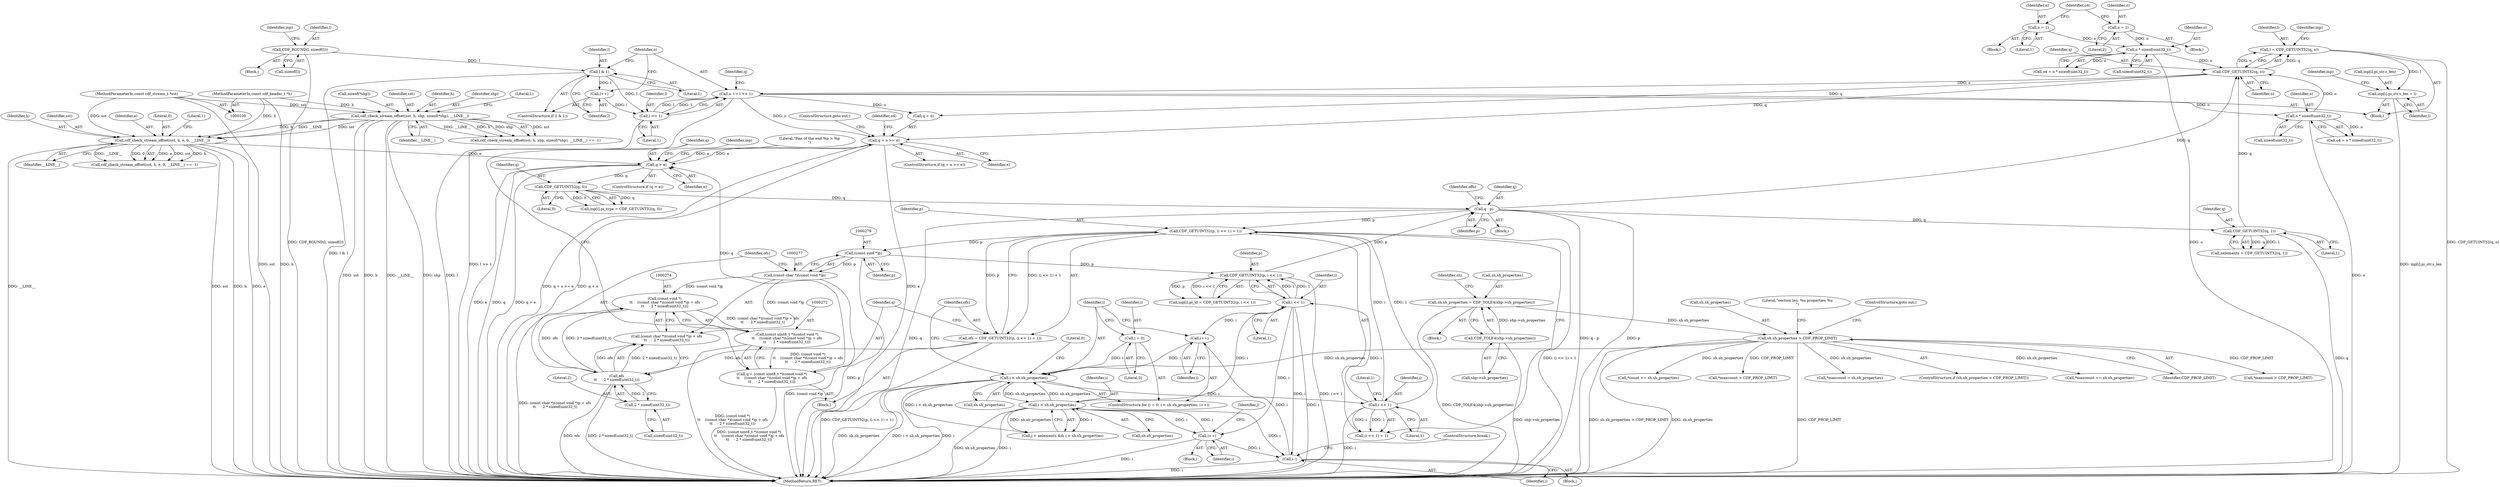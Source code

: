 digraph "0_file_f97486ef5dc3e8735440edc4fc8808c63e1a3ef0@array" {
"1000718" [label="(Call,inp[i].pi_str.s_len = l)"];
"1000713" [label="(Call,l = CDF_GETUINT32(q, o))"];
"1000715" [label="(Call,CDF_GETUINT32(q, o))"];
"1000352" [label="(Call,CDF_GETUINT32(q, 1))"];
"1000337" [label="(Call,q - p)"];
"1000316" [label="(Call,CDF_GETUINT32(q, 0))"];
"1000288" [label="(Call,q > e)"];
"1000269" [label="(Call,q = (const uint8_t *)(const void *)\n\t\t    ((const char *)(const void *)p + ofs\n\t\t    - 2 * sizeof(uint32_t)))"];
"1000271" [label="(Call,(const uint8_t *)(const void *)\n\t\t    ((const char *)(const void *)p + ofs\n\t\t    - 2 * sizeof(uint32_t)))"];
"1000273" [label="(Call,(const void *)\n\t\t    ((const char *)(const void *)p + ofs\n\t\t    - 2 * sizeof(uint32_t)))"];
"1000276" [label="(Call,(const char *)(const void *)p)"];
"1000278" [label="(Call,(const void *)p)"];
"1000262" [label="(Call,CDF_GETUINT32(p, (i << 1) + 1))"];
"1000265" [label="(Call,i << 1)"];
"1000251" [label="(Call,i < sh.sh_properties)"];
"1000256" [label="(Call,i++)"];
"1000787" [label="(Call,i--)"];
"1000709" [label="(Call,i++)"];
"1000701" [label="(Call,i < sh.sh_properties)"];
"1000307" [label="(Call,i << 1)"];
"1000248" [label="(Call,i = 0)"];
"1000177" [label="(Call,sh.sh_properties > CDF_PROP_LIMIT)"];
"1000168" [label="(Call,sh.sh_properties = CDF_TOLE4(shp->sh_properties))"];
"1000172" [label="(Call,CDF_TOLE4(shp->sh_properties))"];
"1000281" [label="(Call,ofs\n\t\t    - 2 * sizeof(uint32_t))"];
"1000260" [label="(Call,ofs = CDF_GETUINT32(p, (i << 1) + 1))"];
"1000283" [label="(Call,2 * sizeof(uint32_t))"];
"1000238" [label="(Call,cdf_check_stream_offset(sst, h, e, 0, __LINE__))"];
"1000138" [label="(Call,cdf_check_stream_offset(sst, h, shp, sizeof(*shp), __LINE__))"];
"1000101" [label="(MethodParameterIn,const cdf_stream_t *sst)"];
"1000102" [label="(MethodParameterIn,const cdf_header_t *h)"];
"1000775" [label="(Call,q + o >= e)"];
"1000769" [label="(Call,o += l >> 1)"];
"1000771" [label="(Call,l >> 1)"];
"1000764" [label="(Call,l & 1)"];
"1000752" [label="(Call,CDF_ROUND(l, sizeof(l)))"];
"1000767" [label="(Call,l++)"];
"1000305" [label="(Call,CDF_GETUINT32(p, i << 1))"];
"1000376" [label="(Call,o * sizeof(uint32_t))"];
"1000363" [label="(Call,o = 2)"];
"1000371" [label="(Call,o = 1)"];
"1000783" [label="(Call,o * sizeof(uint32_t))"];
"1000376" [label="(Call,o * sizeof(uint32_t))"];
"1000766" [label="(Literal,1)"];
"1000276" [label="(Call,(const char *)(const void *)p)"];
"1000770" [label="(Identifier,o)"];
"1000763" [label="(ControlStructure,if (l & 1))"];
"1000249" [label="(Identifier,i)"];
"1000198" [label="(Call,*maxcount > CDF_PROP_LIMIT)"];
"1000182" [label="(ControlStructure,goto out;)"];
"1000783" [label="(Call,o * sizeof(uint32_t))"];
"1000714" [label="(Identifier,l)"];
"1000722" [label="(Identifier,inp)"];
"1000788" [label="(Identifier,i)"];
"1000168" [label="(Call,sh.sh_properties = CDF_TOLE4(shp->sh_properties))"];
"1000703" [label="(Call,sh.sh_properties)"];
"1000338" [label="(Identifier,q)"];
"1000248" [label="(Call,i = 0)"];
"1000287" [label="(ControlStructure,if (q > e))"];
"1000774" [label="(ControlStructure,if (q + o >= e))"];
"1000288" [label="(Call,q > e)"];
"1000365" [label="(Literal,2)"];
"1000173" [label="(Call,shp->sh_properties)"];
"1000337" [label="(Call,q - p)"];
"1000782" [label="(Identifier,o4)"];
"1000269" [label="(Call,q = (const uint8_t *)(const void *)\n\t\t    ((const char *)(const void *)p + ofs\n\t\t    - 2 * sizeof(uint32_t)))"];
"1000280" [label="(Identifier,p)"];
"1000241" [label="(Identifier,e)"];
"1000267" [label="(Literal,1)"];
"1000764" [label="(Call,l & 1)"];
"1000178" [label="(Call,sh.sh_properties)"];
"1000243" [label="(Identifier,__LINE__)"];
"1000242" [label="(Literal,0)"];
"1000363" [label="(Call,o = 2)"];
"1000142" [label="(Call,sizeof(*shp))"];
"1000784" [label="(Identifier,o)"];
"1000375" [label="(Identifier,o4)"];
"1000711" [label="(Block,)"];
"1000771" [label="(Call,l >> 1)"];
"1000715" [label="(Call,CDF_GETUINT32(q, o))"];
"1000230" [label="(Call,*count += sh.sh_properties)"];
"1000273" [label="(Call,(const void *)\n\t\t    ((const char *)(const void *)p + ofs\n\t\t    - 2 * sizeof(uint32_t)))"];
"1000777" [label="(Identifier,q)"];
"1000306" [label="(Identifier,p)"];
"1000139" [label="(Identifier,sst)"];
"1000305" [label="(Call,CDF_GETUINT32(p, i << 1))"];
"1000845" [label="(Literal,0)"];
"1000310" [label="(Call,inp[i].pi_type = CDF_GETUINT32(q, 0))"];
"1000662" [label="(Call,*maxcount > CDF_PROP_LIMIT)"];
"1000169" [label="(Call,sh.sh_properties)"];
"1000752" [label="(Call,CDF_ROUND(l, sizeof(l)))"];
"1000373" [label="(Literal,1)"];
"1000281" [label="(Call,ofs\n\t\t    - 2 * sizeof(uint32_t))"];
"1000371" [label="(Call,o = 1)"];
"1000316" [label="(Call,CDF_GETUINT32(q, 0))"];
"1000765" [label="(Identifier,l)"];
"1000702" [label="(Identifier,i)"];
"1000759" [label="(Identifier,inp)"];
"1000138" [label="(Call,cdf_check_stream_offset(sst, h, shp, sizeof(*shp), __LINE__))"];
"1000853" [label="(MethodReturn,RET)"];
"1000179" [label="(Identifier,sh)"];
"1000211" [label="(Call,*maxcount = sh.sh_properties)"];
"1000101" [label="(MethodParameterIn,const cdf_stream_t *sst)"];
"1000780" [label="(ControlStructure,goto out;)"];
"1000102" [label="(MethodParameterIn,const cdf_header_t *h)"];
"1000769" [label="(Call,o += l >> 1)"];
"1000309" [label="(Literal,1)"];
"1000779" [label="(Identifier,e)"];
"1000318" [label="(Literal,0)"];
"1000250" [label="(Literal,0)"];
"1000253" [label="(Call,sh.sh_properties)"];
"1000718" [label="(Call,inp[i].pi_str.s_len = l)"];
"1000264" [label="(Call,(i << 1) + 1)"];
"1000354" [label="(Literal,1)"];
"1000282" [label="(Identifier,ofs)"];
"1000353" [label="(Identifier,q)"];
"1000245" [label="(Literal,1)"];
"1000145" [label="(Identifier,__LINE__)"];
"1000265" [label="(Call,i << 1)"];
"1000302" [label="(Identifier,inp)"];
"1000299" [label="(Call,inp[i].pi_id = CDF_GETUINT32(p, i << 1))"];
"1000140" [label="(Identifier,h)"];
"1000768" [label="(Identifier,l)"];
"1000263" [label="(Identifier,p)"];
"1000775" [label="(Call,q + o >= e)"];
"1000271" [label="(Call,(const uint8_t *)(const void *)\n\t\t    ((const char *)(const void *)p + ofs\n\t\t    - 2 * sizeof(uint32_t)))"];
"1000172" [label="(Call,CDF_TOLE4(shp->sh_properties))"];
"1000185" [label="(Literal,\"section len: %u properties %u\n\")"];
"1000767" [label="(Call,l++)"];
"1000262" [label="(Call,CDF_GETUINT32(p, (i << 1) + 1))"];
"1000699" [label="(Identifier,j)"];
"1000349" [label="(Block,)"];
"1000401" [label="(Block,)"];
"1000374" [label="(Call,o4 = o * sizeof(uint32_t))"];
"1000270" [label="(Identifier,q)"];
"1000239" [label="(Identifier,sst)"];
"1000176" [label="(ControlStructure,if (sh.sh_properties > CDF_PROP_LIMIT))"];
"1000203" [label="(Call,*maxcount += sh.sh_properties)"];
"1000257" [label="(Identifier,i)"];
"1000137" [label="(Call,cdf_check_stream_offset(sst, h, shp, sizeof(*shp), __LINE__) == -1)"];
"1000787" [label="(Call,i--)"];
"1000378" [label="(Call,sizeof(uint32_t))"];
"1000789" [label="(ControlStructure,break;)"];
"1000710" [label="(Identifier,i)"];
"1000726" [label="(Identifier,l)"];
"1000177" [label="(Call,sh.sh_properties > CDF_PROP_LIMIT)"];
"1000364" [label="(Identifier,o)"];
"1000754" [label="(Call,sizeof(l))"];
"1000275" [label="(Call,(const char *)(const void *)p + ofs\n\t\t    - 2 * sizeof(uint32_t))"];
"1000753" [label="(Identifier,l)"];
"1000339" [label="(Identifier,p)"];
"1000367" [label="(Block,)"];
"1000283" [label="(Call,2 * sizeof(uint32_t))"];
"1000289" [label="(Identifier,q)"];
"1000731" [label="(Identifier,inp)"];
"1000260" [label="(Call,ofs = CDF_GETUINT32(p, (i << 1) + 1))"];
"1000251" [label="(Call,i < sh.sh_properties)"];
"1000697" [label="(Call,j < nelements && i < sh.sh_properties)"];
"1000181" [label="(Identifier,CDF_PROP_LIMIT)"];
"1000240" [label="(Identifier,h)"];
"1000268" [label="(Literal,1)"];
"1000256" [label="(Call,i++)"];
"1000372" [label="(Identifier,o)"];
"1000350" [label="(Call,nelements = CDF_GETUINT32(q, 1))"];
"1000258" [label="(Block,)"];
"1000706" [label="(Block,)"];
"1000307" [label="(Call,i << 1)"];
"1000352" [label="(Call,CDF_GETUINT32(q, 1))"];
"1000716" [label="(Identifier,q)"];
"1000278" [label="(Call,(const void *)p)"];
"1000717" [label="(Identifier,o)"];
"1000284" [label="(Literal,2)"];
"1000252" [label="(Identifier,i)"];
"1000141" [label="(Identifier,shp)"];
"1000773" [label="(Literal,1)"];
"1000308" [label="(Identifier,i)"];
"1000377" [label="(Identifier,o)"];
"1000785" [label="(Call,sizeof(uint32_t))"];
"1000772" [label="(Identifier,l)"];
"1000340" [label="(Identifier,offs)"];
"1000290" [label="(Identifier,e)"];
"1000751" [label="(Block,)"];
"1000247" [label="(ControlStructure,for (i = 0; i < sh.sh_properties; i++))"];
"1000781" [label="(Call,o4 = o * sizeof(uint32_t))"];
"1000776" [label="(Call,q + o)"];
"1000317" [label="(Identifier,q)"];
"1000238" [label="(Call,cdf_check_stream_offset(sst, h, e, 0, __LINE__))"];
"1000107" [label="(Block,)"];
"1000261" [label="(Identifier,ofs)"];
"1000237" [label="(Call,cdf_check_stream_offset(sst, h, e, 0, __LINE__) == -1)"];
"1000719" [label="(Call,inp[i].pi_str.s_len)"];
"1000285" [label="(Call,sizeof(uint32_t))"];
"1000701" [label="(Call,i < sh.sh_properties)"];
"1000709" [label="(Call,i++)"];
"1000294" [label="(Literal,\"Ran of the end %p > %p\n\")"];
"1000713" [label="(Call,l = CDF_GETUINT32(q, o))"];
"1000266" [label="(Identifier,i)"];
"1000147" [label="(Literal,1)"];
"1000336" [label="(Block,)"];
"1000718" -> "1000711"  [label="AST: "];
"1000718" -> "1000726"  [label="CFG: "];
"1000719" -> "1000718"  [label="AST: "];
"1000726" -> "1000718"  [label="AST: "];
"1000731" -> "1000718"  [label="CFG: "];
"1000718" -> "1000853"  [label="DDG: inp[i].pi_str.s_len"];
"1000713" -> "1000718"  [label="DDG: l"];
"1000713" -> "1000711"  [label="AST: "];
"1000713" -> "1000715"  [label="CFG: "];
"1000714" -> "1000713"  [label="AST: "];
"1000715" -> "1000713"  [label="AST: "];
"1000722" -> "1000713"  [label="CFG: "];
"1000713" -> "1000853"  [label="DDG: CDF_GETUINT32(q, o)"];
"1000715" -> "1000713"  [label="DDG: q"];
"1000715" -> "1000713"  [label="DDG: o"];
"1000715" -> "1000717"  [label="CFG: "];
"1000716" -> "1000715"  [label="AST: "];
"1000717" -> "1000715"  [label="AST: "];
"1000352" -> "1000715"  [label="DDG: q"];
"1000337" -> "1000715"  [label="DDG: q"];
"1000376" -> "1000715"  [label="DDG: o"];
"1000783" -> "1000715"  [label="DDG: o"];
"1000715" -> "1000769"  [label="DDG: o"];
"1000715" -> "1000775"  [label="DDG: q"];
"1000715" -> "1000776"  [label="DDG: q"];
"1000352" -> "1000350"  [label="AST: "];
"1000352" -> "1000354"  [label="CFG: "];
"1000353" -> "1000352"  [label="AST: "];
"1000354" -> "1000352"  [label="AST: "];
"1000350" -> "1000352"  [label="CFG: "];
"1000352" -> "1000853"  [label="DDG: q"];
"1000352" -> "1000350"  [label="DDG: q"];
"1000352" -> "1000350"  [label="DDG: 1"];
"1000337" -> "1000352"  [label="DDG: q"];
"1000337" -> "1000336"  [label="AST: "];
"1000337" -> "1000339"  [label="CFG: "];
"1000338" -> "1000337"  [label="AST: "];
"1000339" -> "1000337"  [label="AST: "];
"1000340" -> "1000337"  [label="CFG: "];
"1000337" -> "1000853"  [label="DDG: p"];
"1000337" -> "1000853"  [label="DDG: q"];
"1000337" -> "1000853"  [label="DDG: q - p"];
"1000337" -> "1000262"  [label="DDG: p"];
"1000316" -> "1000337"  [label="DDG: q"];
"1000305" -> "1000337"  [label="DDG: p"];
"1000316" -> "1000310"  [label="AST: "];
"1000316" -> "1000318"  [label="CFG: "];
"1000317" -> "1000316"  [label="AST: "];
"1000318" -> "1000316"  [label="AST: "];
"1000310" -> "1000316"  [label="CFG: "];
"1000316" -> "1000310"  [label="DDG: q"];
"1000316" -> "1000310"  [label="DDG: 0"];
"1000288" -> "1000316"  [label="DDG: q"];
"1000288" -> "1000287"  [label="AST: "];
"1000288" -> "1000290"  [label="CFG: "];
"1000289" -> "1000288"  [label="AST: "];
"1000290" -> "1000288"  [label="AST: "];
"1000294" -> "1000288"  [label="CFG: "];
"1000302" -> "1000288"  [label="CFG: "];
"1000288" -> "1000853"  [label="DDG: e"];
"1000288" -> "1000853"  [label="DDG: q"];
"1000288" -> "1000853"  [label="DDG: q > e"];
"1000269" -> "1000288"  [label="DDG: q"];
"1000238" -> "1000288"  [label="DDG: e"];
"1000775" -> "1000288"  [label="DDG: e"];
"1000288" -> "1000775"  [label="DDG: e"];
"1000269" -> "1000258"  [label="AST: "];
"1000269" -> "1000271"  [label="CFG: "];
"1000270" -> "1000269"  [label="AST: "];
"1000271" -> "1000269"  [label="AST: "];
"1000289" -> "1000269"  [label="CFG: "];
"1000269" -> "1000853"  [label="DDG: (const uint8_t *)(const void *)\n\t\t    ((const char *)(const void *)p + ofs\n\t\t    - 2 * sizeof(uint32_t))"];
"1000271" -> "1000269"  [label="DDG: (const void *)\n\t\t    ((const char *)(const void *)p + ofs\n\t\t    - 2 * sizeof(uint32_t))"];
"1000271" -> "1000273"  [label="CFG: "];
"1000272" -> "1000271"  [label="AST: "];
"1000273" -> "1000271"  [label="AST: "];
"1000271" -> "1000853"  [label="DDG: (const void *)\n\t\t    ((const char *)(const void *)p + ofs\n\t\t    - 2 * sizeof(uint32_t))"];
"1000273" -> "1000271"  [label="DDG: (const char *)(const void *)p + ofs\n\t\t    - 2 * sizeof(uint32_t)"];
"1000273" -> "1000275"  [label="CFG: "];
"1000274" -> "1000273"  [label="AST: "];
"1000275" -> "1000273"  [label="AST: "];
"1000273" -> "1000853"  [label="DDG: (const char *)(const void *)p + ofs\n\t\t    - 2 * sizeof(uint32_t)"];
"1000276" -> "1000273"  [label="DDG: (const void *)p"];
"1000281" -> "1000273"  [label="DDG: ofs"];
"1000281" -> "1000273"  [label="DDG: 2 * sizeof(uint32_t)"];
"1000276" -> "1000275"  [label="AST: "];
"1000276" -> "1000278"  [label="CFG: "];
"1000277" -> "1000276"  [label="AST: "];
"1000278" -> "1000276"  [label="AST: "];
"1000282" -> "1000276"  [label="CFG: "];
"1000276" -> "1000853"  [label="DDG: (const void *)p"];
"1000276" -> "1000275"  [label="DDG: (const void *)p"];
"1000278" -> "1000276"  [label="DDG: p"];
"1000278" -> "1000280"  [label="CFG: "];
"1000279" -> "1000278"  [label="AST: "];
"1000280" -> "1000278"  [label="AST: "];
"1000278" -> "1000853"  [label="DDG: p"];
"1000262" -> "1000278"  [label="DDG: p"];
"1000278" -> "1000305"  [label="DDG: p"];
"1000262" -> "1000260"  [label="AST: "];
"1000262" -> "1000264"  [label="CFG: "];
"1000263" -> "1000262"  [label="AST: "];
"1000264" -> "1000262"  [label="AST: "];
"1000260" -> "1000262"  [label="CFG: "];
"1000262" -> "1000853"  [label="DDG: (i << 1) + 1"];
"1000262" -> "1000260"  [label="DDG: p"];
"1000262" -> "1000260"  [label="DDG: (i << 1) + 1"];
"1000265" -> "1000262"  [label="DDG: i"];
"1000265" -> "1000262"  [label="DDG: 1"];
"1000265" -> "1000264"  [label="AST: "];
"1000265" -> "1000267"  [label="CFG: "];
"1000266" -> "1000265"  [label="AST: "];
"1000267" -> "1000265"  [label="AST: "];
"1000268" -> "1000265"  [label="CFG: "];
"1000265" -> "1000853"  [label="DDG: i"];
"1000265" -> "1000264"  [label="DDG: i"];
"1000265" -> "1000264"  [label="DDG: 1"];
"1000251" -> "1000265"  [label="DDG: i"];
"1000265" -> "1000307"  [label="DDG: i"];
"1000251" -> "1000247"  [label="AST: "];
"1000251" -> "1000253"  [label="CFG: "];
"1000252" -> "1000251"  [label="AST: "];
"1000253" -> "1000251"  [label="AST: "];
"1000261" -> "1000251"  [label="CFG: "];
"1000845" -> "1000251"  [label="CFG: "];
"1000251" -> "1000853"  [label="DDG: i < sh.sh_properties"];
"1000251" -> "1000853"  [label="DDG: sh.sh_properties"];
"1000251" -> "1000853"  [label="DDG: i"];
"1000256" -> "1000251"  [label="DDG: i"];
"1000248" -> "1000251"  [label="DDG: i"];
"1000701" -> "1000251"  [label="DDG: sh.sh_properties"];
"1000177" -> "1000251"  [label="DDG: sh.sh_properties"];
"1000251" -> "1000697"  [label="DDG: i < sh.sh_properties"];
"1000251" -> "1000701"  [label="DDG: sh.sh_properties"];
"1000256" -> "1000247"  [label="AST: "];
"1000256" -> "1000257"  [label="CFG: "];
"1000257" -> "1000256"  [label="AST: "];
"1000252" -> "1000256"  [label="CFG: "];
"1000787" -> "1000256"  [label="DDG: i"];
"1000307" -> "1000256"  [label="DDG: i"];
"1000787" -> "1000401"  [label="AST: "];
"1000787" -> "1000788"  [label="CFG: "];
"1000788" -> "1000787"  [label="AST: "];
"1000789" -> "1000787"  [label="CFG: "];
"1000787" -> "1000853"  [label="DDG: i"];
"1000709" -> "1000787"  [label="DDG: i"];
"1000701" -> "1000787"  [label="DDG: i"];
"1000307" -> "1000787"  [label="DDG: i"];
"1000709" -> "1000706"  [label="AST: "];
"1000709" -> "1000710"  [label="CFG: "];
"1000710" -> "1000709"  [label="AST: "];
"1000699" -> "1000709"  [label="CFG: "];
"1000709" -> "1000853"  [label="DDG: i"];
"1000709" -> "1000701"  [label="DDG: i"];
"1000701" -> "1000709"  [label="DDG: i"];
"1000307" -> "1000709"  [label="DDG: i"];
"1000701" -> "1000697"  [label="AST: "];
"1000701" -> "1000703"  [label="CFG: "];
"1000702" -> "1000701"  [label="AST: "];
"1000703" -> "1000701"  [label="AST: "];
"1000697" -> "1000701"  [label="CFG: "];
"1000701" -> "1000853"  [label="DDG: i"];
"1000701" -> "1000853"  [label="DDG: sh.sh_properties"];
"1000701" -> "1000697"  [label="DDG: i"];
"1000701" -> "1000697"  [label="DDG: sh.sh_properties"];
"1000307" -> "1000701"  [label="DDG: i"];
"1000307" -> "1000305"  [label="AST: "];
"1000307" -> "1000309"  [label="CFG: "];
"1000308" -> "1000307"  [label="AST: "];
"1000309" -> "1000307"  [label="AST: "];
"1000305" -> "1000307"  [label="CFG: "];
"1000307" -> "1000853"  [label="DDG: i"];
"1000307" -> "1000305"  [label="DDG: i"];
"1000307" -> "1000305"  [label="DDG: 1"];
"1000248" -> "1000247"  [label="AST: "];
"1000248" -> "1000250"  [label="CFG: "];
"1000249" -> "1000248"  [label="AST: "];
"1000250" -> "1000248"  [label="AST: "];
"1000252" -> "1000248"  [label="CFG: "];
"1000177" -> "1000176"  [label="AST: "];
"1000177" -> "1000181"  [label="CFG: "];
"1000178" -> "1000177"  [label="AST: "];
"1000181" -> "1000177"  [label="AST: "];
"1000182" -> "1000177"  [label="CFG: "];
"1000185" -> "1000177"  [label="CFG: "];
"1000177" -> "1000853"  [label="DDG: sh.sh_properties"];
"1000177" -> "1000853"  [label="DDG: CDF_PROP_LIMIT"];
"1000177" -> "1000853"  [label="DDG: sh.sh_properties > CDF_PROP_LIMIT"];
"1000168" -> "1000177"  [label="DDG: sh.sh_properties"];
"1000177" -> "1000198"  [label="DDG: CDF_PROP_LIMIT"];
"1000177" -> "1000203"  [label="DDG: sh.sh_properties"];
"1000177" -> "1000211"  [label="DDG: sh.sh_properties"];
"1000177" -> "1000230"  [label="DDG: sh.sh_properties"];
"1000177" -> "1000662"  [label="DDG: CDF_PROP_LIMIT"];
"1000168" -> "1000107"  [label="AST: "];
"1000168" -> "1000172"  [label="CFG: "];
"1000169" -> "1000168"  [label="AST: "];
"1000172" -> "1000168"  [label="AST: "];
"1000179" -> "1000168"  [label="CFG: "];
"1000168" -> "1000853"  [label="DDG: CDF_TOLE4(shp->sh_properties)"];
"1000172" -> "1000168"  [label="DDG: shp->sh_properties"];
"1000172" -> "1000173"  [label="CFG: "];
"1000173" -> "1000172"  [label="AST: "];
"1000172" -> "1000853"  [label="DDG: shp->sh_properties"];
"1000281" -> "1000275"  [label="AST: "];
"1000281" -> "1000283"  [label="CFG: "];
"1000282" -> "1000281"  [label="AST: "];
"1000283" -> "1000281"  [label="AST: "];
"1000275" -> "1000281"  [label="CFG: "];
"1000281" -> "1000853"  [label="DDG: ofs"];
"1000281" -> "1000853"  [label="DDG: 2 * sizeof(uint32_t)"];
"1000281" -> "1000275"  [label="DDG: ofs"];
"1000281" -> "1000275"  [label="DDG: 2 * sizeof(uint32_t)"];
"1000260" -> "1000281"  [label="DDG: ofs"];
"1000283" -> "1000281"  [label="DDG: 2"];
"1000260" -> "1000258"  [label="AST: "];
"1000261" -> "1000260"  [label="AST: "];
"1000270" -> "1000260"  [label="CFG: "];
"1000260" -> "1000853"  [label="DDG: CDF_GETUINT32(p, (i << 1) + 1)"];
"1000283" -> "1000285"  [label="CFG: "];
"1000284" -> "1000283"  [label="AST: "];
"1000285" -> "1000283"  [label="AST: "];
"1000238" -> "1000237"  [label="AST: "];
"1000238" -> "1000243"  [label="CFG: "];
"1000239" -> "1000238"  [label="AST: "];
"1000240" -> "1000238"  [label="AST: "];
"1000241" -> "1000238"  [label="AST: "];
"1000242" -> "1000238"  [label="AST: "];
"1000243" -> "1000238"  [label="AST: "];
"1000245" -> "1000238"  [label="CFG: "];
"1000238" -> "1000853"  [label="DDG: sst"];
"1000238" -> "1000853"  [label="DDG: h"];
"1000238" -> "1000853"  [label="DDG: e"];
"1000238" -> "1000853"  [label="DDG: __LINE__"];
"1000238" -> "1000237"  [label="DDG: e"];
"1000238" -> "1000237"  [label="DDG: sst"];
"1000238" -> "1000237"  [label="DDG: h"];
"1000238" -> "1000237"  [label="DDG: __LINE__"];
"1000238" -> "1000237"  [label="DDG: 0"];
"1000138" -> "1000238"  [label="DDG: sst"];
"1000138" -> "1000238"  [label="DDG: h"];
"1000138" -> "1000238"  [label="DDG: __LINE__"];
"1000101" -> "1000238"  [label="DDG: sst"];
"1000102" -> "1000238"  [label="DDG: h"];
"1000138" -> "1000137"  [label="AST: "];
"1000138" -> "1000145"  [label="CFG: "];
"1000139" -> "1000138"  [label="AST: "];
"1000140" -> "1000138"  [label="AST: "];
"1000141" -> "1000138"  [label="AST: "];
"1000142" -> "1000138"  [label="AST: "];
"1000145" -> "1000138"  [label="AST: "];
"1000147" -> "1000138"  [label="CFG: "];
"1000138" -> "1000853"  [label="DDG: shp"];
"1000138" -> "1000853"  [label="DDG: sst"];
"1000138" -> "1000853"  [label="DDG: h"];
"1000138" -> "1000853"  [label="DDG: __LINE__"];
"1000138" -> "1000137"  [label="DDG: sst"];
"1000138" -> "1000137"  [label="DDG: __LINE__"];
"1000138" -> "1000137"  [label="DDG: h"];
"1000138" -> "1000137"  [label="DDG: shp"];
"1000101" -> "1000138"  [label="DDG: sst"];
"1000102" -> "1000138"  [label="DDG: h"];
"1000101" -> "1000100"  [label="AST: "];
"1000101" -> "1000853"  [label="DDG: sst"];
"1000102" -> "1000100"  [label="AST: "];
"1000102" -> "1000853"  [label="DDG: h"];
"1000775" -> "1000774"  [label="AST: "];
"1000775" -> "1000779"  [label="CFG: "];
"1000776" -> "1000775"  [label="AST: "];
"1000779" -> "1000775"  [label="AST: "];
"1000780" -> "1000775"  [label="CFG: "];
"1000782" -> "1000775"  [label="CFG: "];
"1000775" -> "1000853"  [label="DDG: q + o"];
"1000775" -> "1000853"  [label="DDG: e"];
"1000775" -> "1000853"  [label="DDG: q + o >= e"];
"1000769" -> "1000775"  [label="DDG: o"];
"1000769" -> "1000711"  [label="AST: "];
"1000769" -> "1000771"  [label="CFG: "];
"1000770" -> "1000769"  [label="AST: "];
"1000771" -> "1000769"  [label="AST: "];
"1000777" -> "1000769"  [label="CFG: "];
"1000769" -> "1000853"  [label="DDG: l >> 1"];
"1000771" -> "1000769"  [label="DDG: l"];
"1000771" -> "1000769"  [label="DDG: 1"];
"1000769" -> "1000776"  [label="DDG: o"];
"1000769" -> "1000783"  [label="DDG: o"];
"1000771" -> "1000773"  [label="CFG: "];
"1000772" -> "1000771"  [label="AST: "];
"1000773" -> "1000771"  [label="AST: "];
"1000771" -> "1000853"  [label="DDG: l"];
"1000764" -> "1000771"  [label="DDG: l"];
"1000767" -> "1000771"  [label="DDG: l"];
"1000764" -> "1000763"  [label="AST: "];
"1000764" -> "1000766"  [label="CFG: "];
"1000765" -> "1000764"  [label="AST: "];
"1000766" -> "1000764"  [label="AST: "];
"1000768" -> "1000764"  [label="CFG: "];
"1000770" -> "1000764"  [label="CFG: "];
"1000764" -> "1000853"  [label="DDG: l & 1"];
"1000752" -> "1000764"  [label="DDG: l"];
"1000764" -> "1000767"  [label="DDG: l"];
"1000752" -> "1000751"  [label="AST: "];
"1000752" -> "1000754"  [label="CFG: "];
"1000753" -> "1000752"  [label="AST: "];
"1000754" -> "1000752"  [label="AST: "];
"1000759" -> "1000752"  [label="CFG: "];
"1000752" -> "1000853"  [label="DDG: CDF_ROUND(l, sizeof(l))"];
"1000767" -> "1000763"  [label="AST: "];
"1000767" -> "1000768"  [label="CFG: "];
"1000768" -> "1000767"  [label="AST: "];
"1000770" -> "1000767"  [label="CFG: "];
"1000305" -> "1000299"  [label="AST: "];
"1000306" -> "1000305"  [label="AST: "];
"1000299" -> "1000305"  [label="CFG: "];
"1000305" -> "1000853"  [label="DDG: i << 1"];
"1000305" -> "1000299"  [label="DDG: p"];
"1000305" -> "1000299"  [label="DDG: i << 1"];
"1000376" -> "1000374"  [label="AST: "];
"1000376" -> "1000378"  [label="CFG: "];
"1000377" -> "1000376"  [label="AST: "];
"1000378" -> "1000376"  [label="AST: "];
"1000374" -> "1000376"  [label="CFG: "];
"1000376" -> "1000853"  [label="DDG: o"];
"1000376" -> "1000374"  [label="DDG: o"];
"1000363" -> "1000376"  [label="DDG: o"];
"1000371" -> "1000376"  [label="DDG: o"];
"1000363" -> "1000349"  [label="AST: "];
"1000363" -> "1000365"  [label="CFG: "];
"1000364" -> "1000363"  [label="AST: "];
"1000365" -> "1000363"  [label="AST: "];
"1000375" -> "1000363"  [label="CFG: "];
"1000371" -> "1000367"  [label="AST: "];
"1000371" -> "1000373"  [label="CFG: "];
"1000372" -> "1000371"  [label="AST: "];
"1000373" -> "1000371"  [label="AST: "];
"1000375" -> "1000371"  [label="CFG: "];
"1000783" -> "1000781"  [label="AST: "];
"1000783" -> "1000785"  [label="CFG: "];
"1000784" -> "1000783"  [label="AST: "];
"1000785" -> "1000783"  [label="AST: "];
"1000781" -> "1000783"  [label="CFG: "];
"1000783" -> "1000853"  [label="DDG: o"];
"1000783" -> "1000781"  [label="DDG: o"];
}
